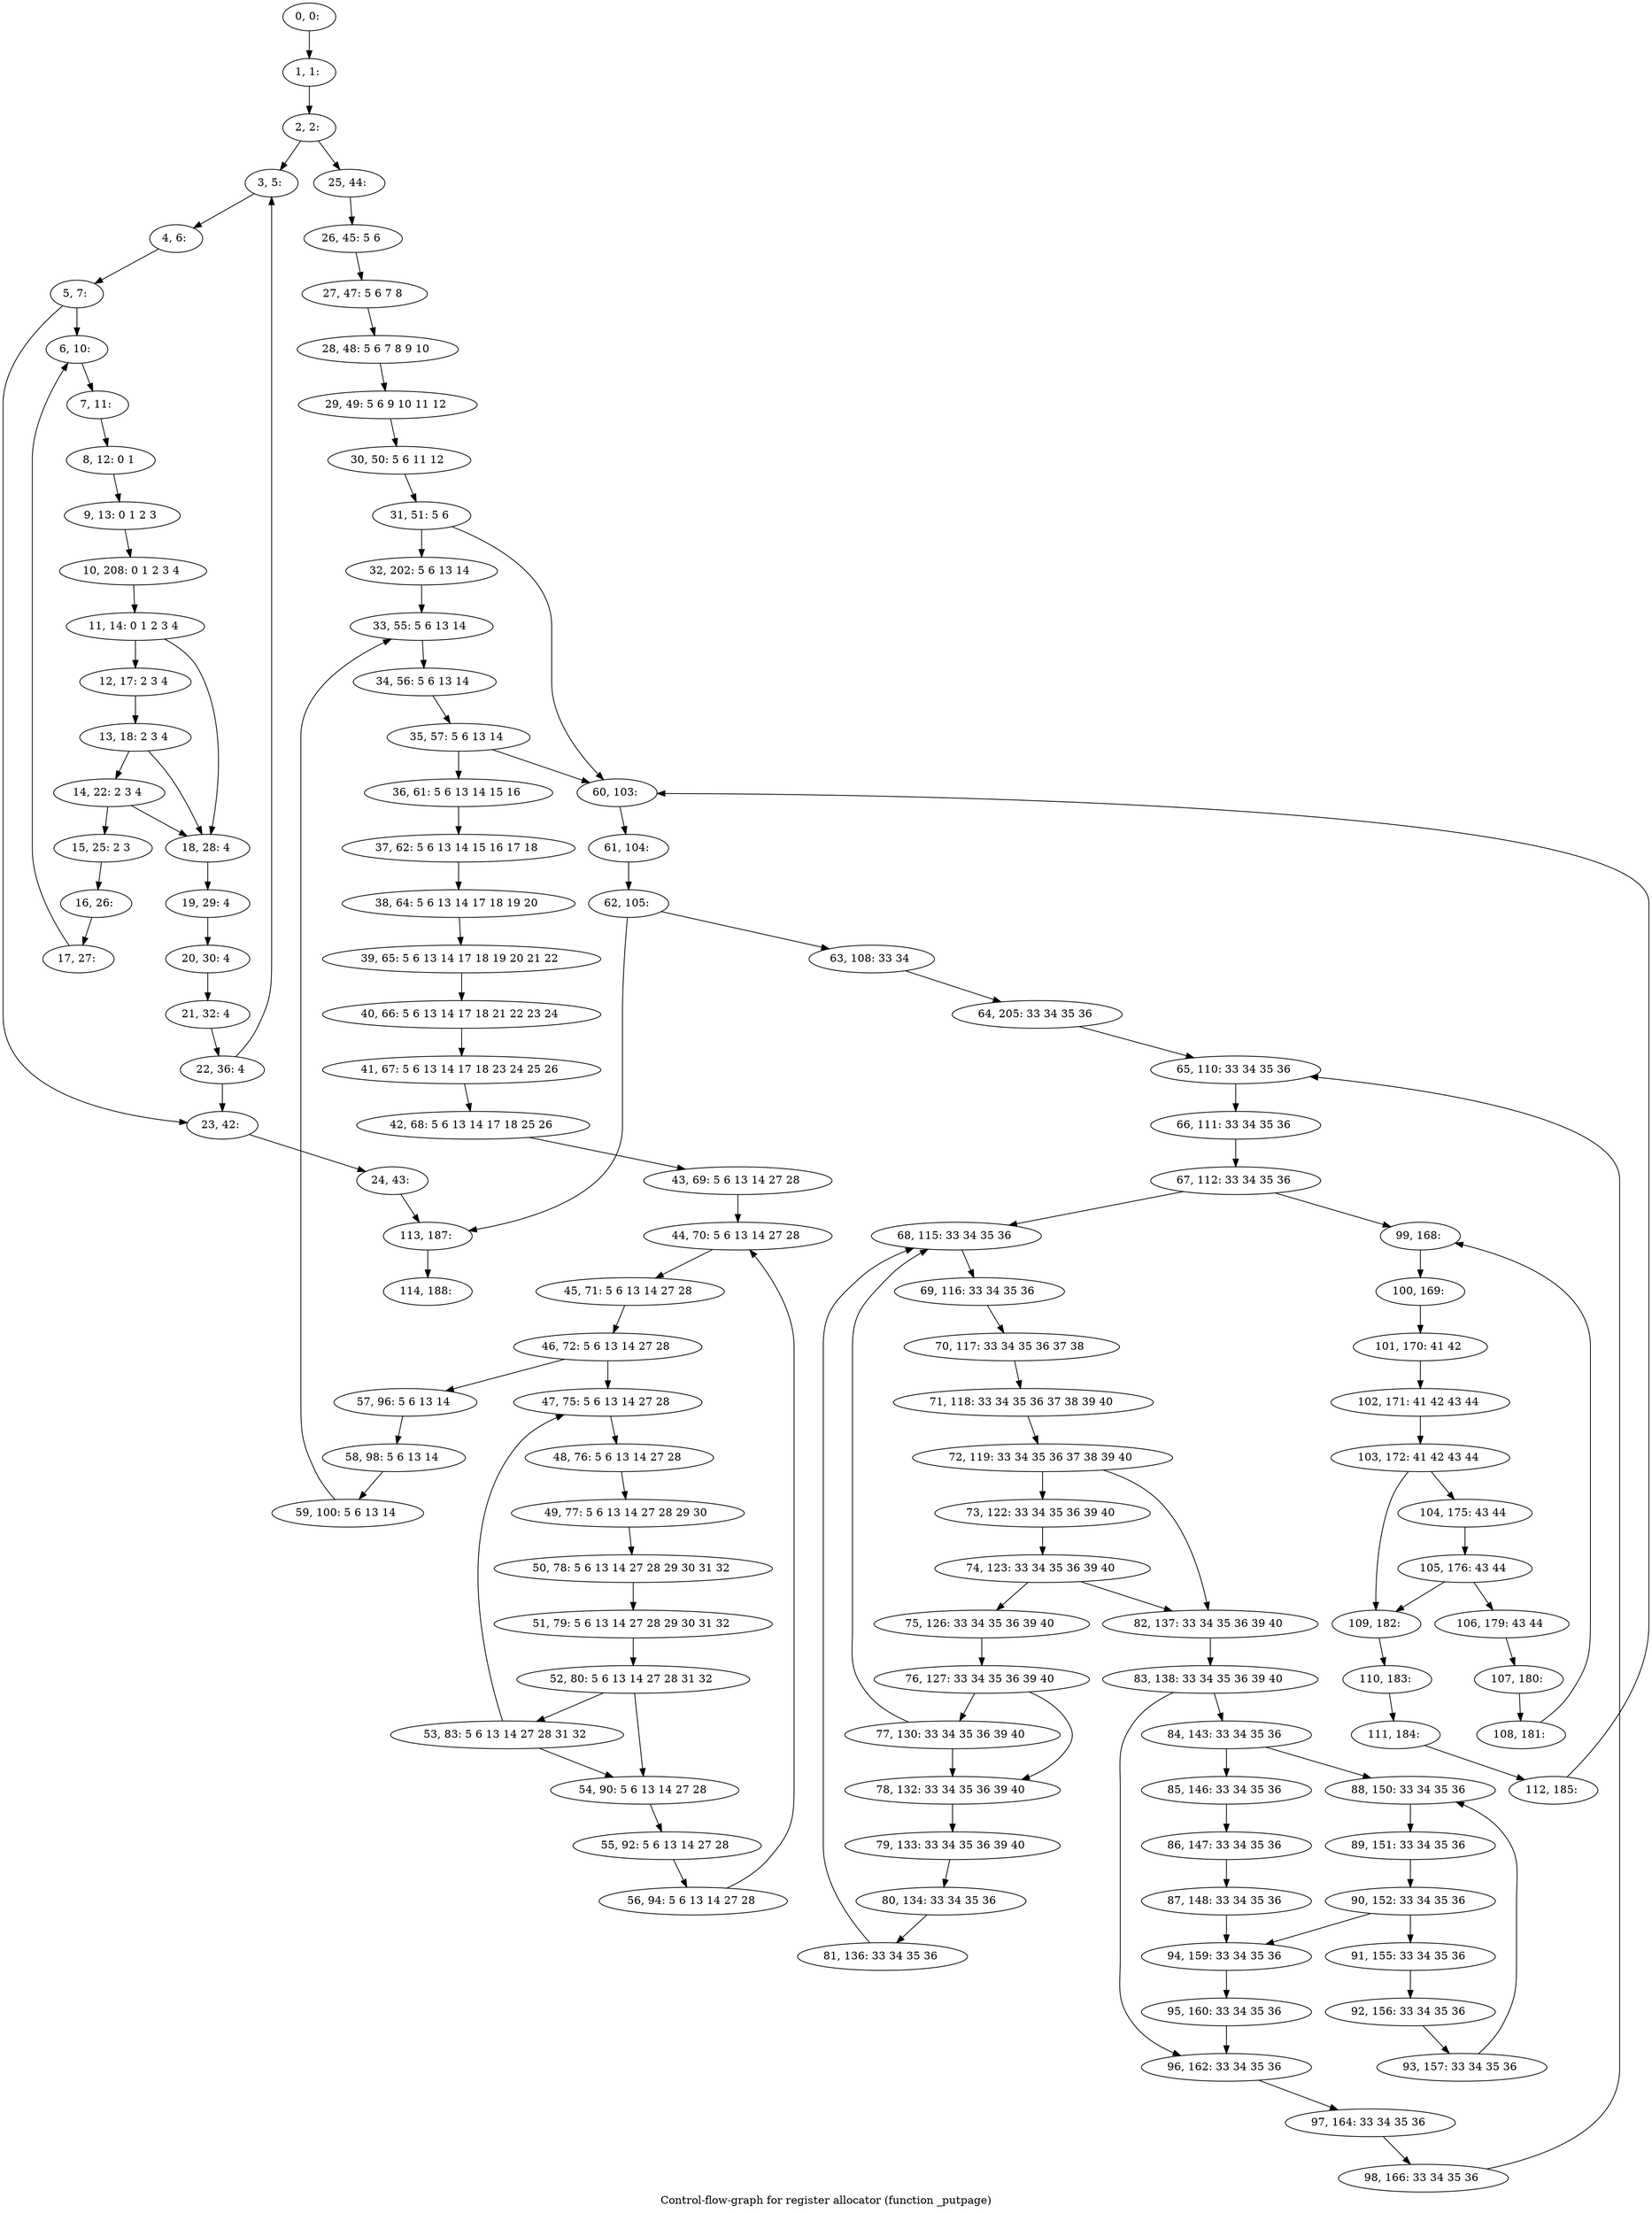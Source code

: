 digraph G {
graph [label="Control-flow-graph for register allocator (function _putpage)"]
0[label="0, 0: "];
1[label="1, 1: "];
2[label="2, 2: "];
3[label="3, 5: "];
4[label="4, 6: "];
5[label="5, 7: "];
6[label="6, 10: "];
7[label="7, 11: "];
8[label="8, 12: 0 1 "];
9[label="9, 13: 0 1 2 3 "];
10[label="10, 208: 0 1 2 3 4 "];
11[label="11, 14: 0 1 2 3 4 "];
12[label="12, 17: 2 3 4 "];
13[label="13, 18: 2 3 4 "];
14[label="14, 22: 2 3 4 "];
15[label="15, 25: 2 3 "];
16[label="16, 26: "];
17[label="17, 27: "];
18[label="18, 28: 4 "];
19[label="19, 29: 4 "];
20[label="20, 30: 4 "];
21[label="21, 32: 4 "];
22[label="22, 36: 4 "];
23[label="23, 42: "];
24[label="24, 43: "];
25[label="25, 44: "];
26[label="26, 45: 5 6 "];
27[label="27, 47: 5 6 7 8 "];
28[label="28, 48: 5 6 7 8 9 10 "];
29[label="29, 49: 5 6 9 10 11 12 "];
30[label="30, 50: 5 6 11 12 "];
31[label="31, 51: 5 6 "];
32[label="32, 202: 5 6 13 14 "];
33[label="33, 55: 5 6 13 14 "];
34[label="34, 56: 5 6 13 14 "];
35[label="35, 57: 5 6 13 14 "];
36[label="36, 61: 5 6 13 14 15 16 "];
37[label="37, 62: 5 6 13 14 15 16 17 18 "];
38[label="38, 64: 5 6 13 14 17 18 19 20 "];
39[label="39, 65: 5 6 13 14 17 18 19 20 21 22 "];
40[label="40, 66: 5 6 13 14 17 18 21 22 23 24 "];
41[label="41, 67: 5 6 13 14 17 18 23 24 25 26 "];
42[label="42, 68: 5 6 13 14 17 18 25 26 "];
43[label="43, 69: 5 6 13 14 27 28 "];
44[label="44, 70: 5 6 13 14 27 28 "];
45[label="45, 71: 5 6 13 14 27 28 "];
46[label="46, 72: 5 6 13 14 27 28 "];
47[label="47, 75: 5 6 13 14 27 28 "];
48[label="48, 76: 5 6 13 14 27 28 "];
49[label="49, 77: 5 6 13 14 27 28 29 30 "];
50[label="50, 78: 5 6 13 14 27 28 29 30 31 32 "];
51[label="51, 79: 5 6 13 14 27 28 29 30 31 32 "];
52[label="52, 80: 5 6 13 14 27 28 31 32 "];
53[label="53, 83: 5 6 13 14 27 28 31 32 "];
54[label="54, 90: 5 6 13 14 27 28 "];
55[label="55, 92: 5 6 13 14 27 28 "];
56[label="56, 94: 5 6 13 14 27 28 "];
57[label="57, 96: 5 6 13 14 "];
58[label="58, 98: 5 6 13 14 "];
59[label="59, 100: 5 6 13 14 "];
60[label="60, 103: "];
61[label="61, 104: "];
62[label="62, 105: "];
63[label="63, 108: 33 34 "];
64[label="64, 205: 33 34 35 36 "];
65[label="65, 110: 33 34 35 36 "];
66[label="66, 111: 33 34 35 36 "];
67[label="67, 112: 33 34 35 36 "];
68[label="68, 115: 33 34 35 36 "];
69[label="69, 116: 33 34 35 36 "];
70[label="70, 117: 33 34 35 36 37 38 "];
71[label="71, 118: 33 34 35 36 37 38 39 40 "];
72[label="72, 119: 33 34 35 36 37 38 39 40 "];
73[label="73, 122: 33 34 35 36 39 40 "];
74[label="74, 123: 33 34 35 36 39 40 "];
75[label="75, 126: 33 34 35 36 39 40 "];
76[label="76, 127: 33 34 35 36 39 40 "];
77[label="77, 130: 33 34 35 36 39 40 "];
78[label="78, 132: 33 34 35 36 39 40 "];
79[label="79, 133: 33 34 35 36 39 40 "];
80[label="80, 134: 33 34 35 36 "];
81[label="81, 136: 33 34 35 36 "];
82[label="82, 137: 33 34 35 36 39 40 "];
83[label="83, 138: 33 34 35 36 39 40 "];
84[label="84, 143: 33 34 35 36 "];
85[label="85, 146: 33 34 35 36 "];
86[label="86, 147: 33 34 35 36 "];
87[label="87, 148: 33 34 35 36 "];
88[label="88, 150: 33 34 35 36 "];
89[label="89, 151: 33 34 35 36 "];
90[label="90, 152: 33 34 35 36 "];
91[label="91, 155: 33 34 35 36 "];
92[label="92, 156: 33 34 35 36 "];
93[label="93, 157: 33 34 35 36 "];
94[label="94, 159: 33 34 35 36 "];
95[label="95, 160: 33 34 35 36 "];
96[label="96, 162: 33 34 35 36 "];
97[label="97, 164: 33 34 35 36 "];
98[label="98, 166: 33 34 35 36 "];
99[label="99, 168: "];
100[label="100, 169: "];
101[label="101, 170: 41 42 "];
102[label="102, 171: 41 42 43 44 "];
103[label="103, 172: 41 42 43 44 "];
104[label="104, 175: 43 44 "];
105[label="105, 176: 43 44 "];
106[label="106, 179: 43 44 "];
107[label="107, 180: "];
108[label="108, 181: "];
109[label="109, 182: "];
110[label="110, 183: "];
111[label="111, 184: "];
112[label="112, 185: "];
113[label="113, 187: "];
114[label="114, 188: "];
0->1 ;
1->2 ;
2->3 ;
2->25 ;
3->4 ;
4->5 ;
5->6 ;
5->23 ;
6->7 ;
7->8 ;
8->9 ;
9->10 ;
10->11 ;
11->12 ;
11->18 ;
12->13 ;
13->14 ;
13->18 ;
14->15 ;
14->18 ;
15->16 ;
16->17 ;
17->6 ;
18->19 ;
19->20 ;
20->21 ;
21->22 ;
22->23 ;
22->3 ;
23->24 ;
24->113 ;
25->26 ;
26->27 ;
27->28 ;
28->29 ;
29->30 ;
30->31 ;
31->32 ;
31->60 ;
32->33 ;
33->34 ;
34->35 ;
35->36 ;
35->60 ;
36->37 ;
37->38 ;
38->39 ;
39->40 ;
40->41 ;
41->42 ;
42->43 ;
43->44 ;
44->45 ;
45->46 ;
46->47 ;
46->57 ;
47->48 ;
48->49 ;
49->50 ;
50->51 ;
51->52 ;
52->53 ;
52->54 ;
53->54 ;
53->47 ;
54->55 ;
55->56 ;
56->44 ;
57->58 ;
58->59 ;
59->33 ;
60->61 ;
61->62 ;
62->63 ;
62->113 ;
63->64 ;
64->65 ;
65->66 ;
66->67 ;
67->68 ;
67->99 ;
68->69 ;
69->70 ;
70->71 ;
71->72 ;
72->73 ;
72->82 ;
73->74 ;
74->75 ;
74->82 ;
75->76 ;
76->77 ;
76->78 ;
77->78 ;
77->68 ;
78->79 ;
79->80 ;
80->81 ;
81->68 ;
82->83 ;
83->84 ;
83->96 ;
84->85 ;
84->88 ;
85->86 ;
86->87 ;
87->94 ;
88->89 ;
89->90 ;
90->91 ;
90->94 ;
91->92 ;
92->93 ;
93->88 ;
94->95 ;
95->96 ;
96->97 ;
97->98 ;
98->65 ;
99->100 ;
100->101 ;
101->102 ;
102->103 ;
103->104 ;
103->109 ;
104->105 ;
105->106 ;
105->109 ;
106->107 ;
107->108 ;
108->99 ;
109->110 ;
110->111 ;
111->112 ;
112->60 ;
113->114 ;
}
